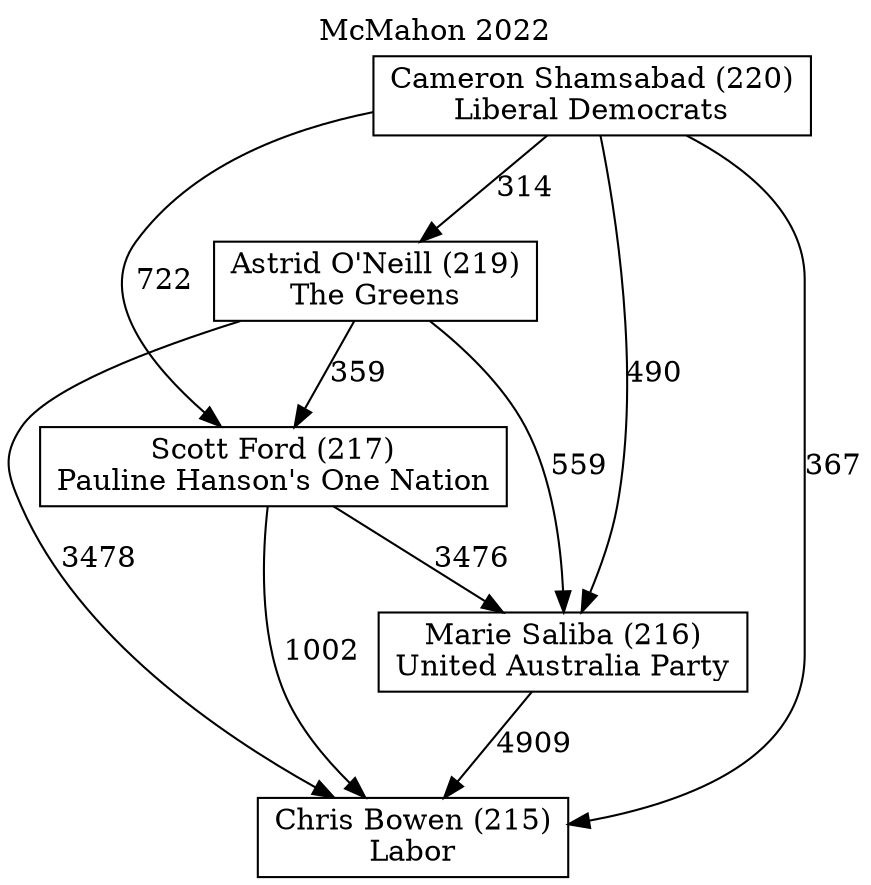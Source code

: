 // House preference flow
digraph "Chris Bowen (215)_McMahon_2022" {
	graph [label="McMahon 2022" labelloc=t mclimit=10]
	node [shape=box]
	"Chris Bowen (215)" [label="Chris Bowen (215)
Labor"]
	"Marie Saliba (216)" [label="Marie Saliba (216)
United Australia Party"]
	"Scott Ford (217)" [label="Scott Ford (217)
Pauline Hanson's One Nation"]
	"Astrid O'Neill (219)" [label="Astrid O'Neill (219)
The Greens"]
	"Cameron Shamsabad (220)" [label="Cameron Shamsabad (220)
Liberal Democrats"]
	"Marie Saliba (216)" -> "Chris Bowen (215)" [label=4909]
	"Scott Ford (217)" -> "Marie Saliba (216)" [label=3476]
	"Astrid O'Neill (219)" -> "Scott Ford (217)" [label=359]
	"Cameron Shamsabad (220)" -> "Astrid O'Neill (219)" [label=314]
	"Scott Ford (217)" -> "Chris Bowen (215)" [label=1002]
	"Astrid O'Neill (219)" -> "Chris Bowen (215)" [label=3478]
	"Cameron Shamsabad (220)" -> "Chris Bowen (215)" [label=367]
	"Cameron Shamsabad (220)" -> "Scott Ford (217)" [label=722]
	"Astrid O'Neill (219)" -> "Marie Saliba (216)" [label=559]
	"Cameron Shamsabad (220)" -> "Marie Saliba (216)" [label=490]
}
